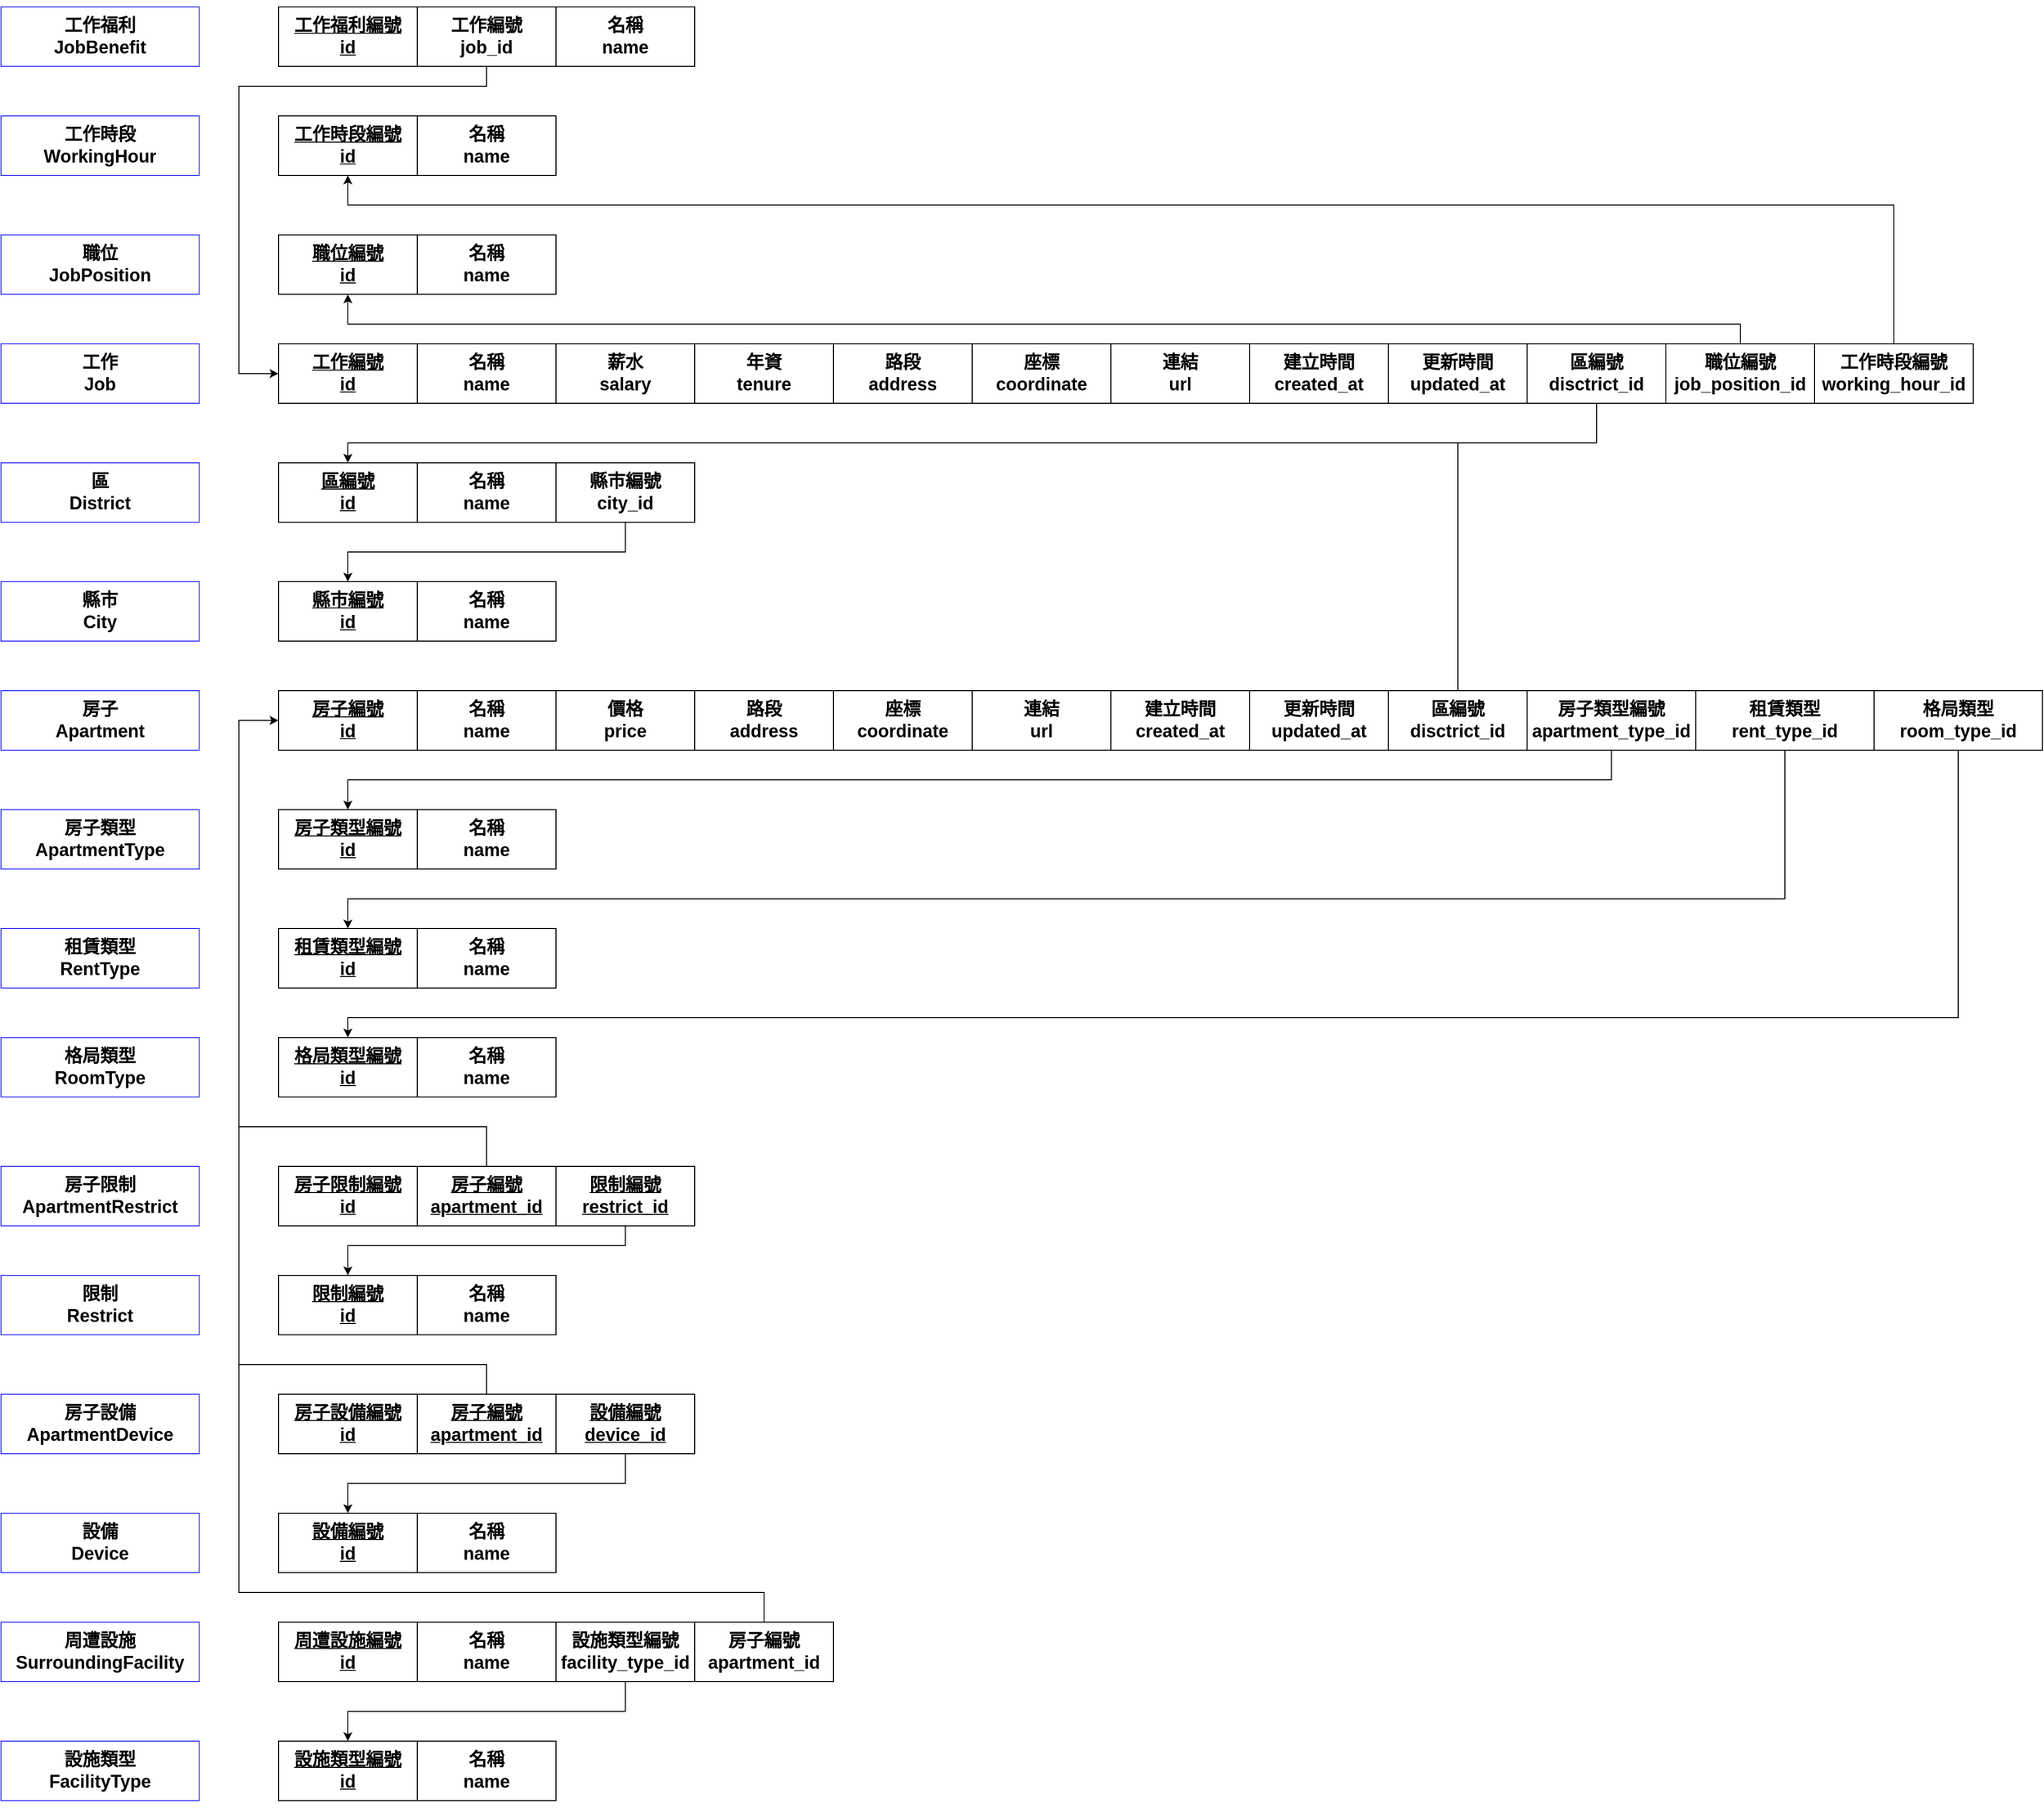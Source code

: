 <mxfile version="20.5.3" type="device"><diagram id="pu8mlpcjRmc3bfLY8abP" name="Page-1"><mxGraphModel dx="1038" dy="539" grid="1" gridSize="10" guides="1" tooltips="1" connect="1" arrows="1" fold="1" page="1" pageScale="1" pageWidth="850" pageHeight="1100" math="0" shadow="0"><root><mxCell id="0"/><mxCell id="1" parent="0"/><mxCell id="a53M0leNif4KImr6T4b5-1" value="&lt;h2&gt;工作&lt;br&gt;Job&lt;/h2&gt;" style="rounded=0;whiteSpace=wrap;html=1;strokeColor=#3333FF;" vertex="1" parent="1"><mxGeometry x="40" y="380" width="200" height="60" as="geometry"/></mxCell><mxCell id="a53M0leNif4KImr6T4b5-2" value="&lt;h2&gt;工作時段&lt;br&gt;WorkingHour&lt;/h2&gt;" style="rounded=0;whiteSpace=wrap;html=1;strokeColor=#3333FF;" vertex="1" parent="1"><mxGeometry x="40" y="150" width="200" height="60" as="geometry"/></mxCell><mxCell id="a53M0leNif4KImr6T4b5-3" value="&lt;h2&gt;職位&lt;br&gt;JobPosition&lt;/h2&gt;" style="rounded=0;whiteSpace=wrap;html=1;strokeColor=#3333FF;" vertex="1" parent="1"><mxGeometry x="40" y="270" width="200" height="60" as="geometry"/></mxCell><mxCell id="a53M0leNif4KImr6T4b5-4" value="&lt;h2&gt;區&lt;br&gt;District&lt;/h2&gt;" style="rounded=0;whiteSpace=wrap;html=1;strokeColor=#3333FF;" vertex="1" parent="1"><mxGeometry x="40" y="500" width="200" height="60" as="geometry"/></mxCell><mxCell id="a53M0leNif4KImr6T4b5-5" value="&lt;h2&gt;縣市&lt;br&gt;City&lt;/h2&gt;" style="rounded=0;whiteSpace=wrap;html=1;strokeColor=#3333FF;" vertex="1" parent="1"><mxGeometry x="40" y="620" width="200" height="60" as="geometry"/></mxCell><mxCell id="a53M0leNif4KImr6T4b5-6" value="&lt;h2&gt;工作福利&lt;br&gt;JobBenefit&lt;/h2&gt;" style="rounded=0;whiteSpace=wrap;html=1;strokeColor=#3333FF;" vertex="1" parent="1"><mxGeometry x="40" y="40" width="200" height="60" as="geometry"/></mxCell><mxCell id="a53M0leNif4KImr6T4b5-7" value="&lt;h2&gt;房子&lt;br&gt;Apartment&lt;/h2&gt;" style="rounded=0;whiteSpace=wrap;html=1;strokeColor=#3333FF;" vertex="1" parent="1"><mxGeometry x="40" y="730" width="200" height="60" as="geometry"/></mxCell><mxCell id="a53M0leNif4KImr6T4b5-8" value="&lt;h2&gt;設備&lt;br&gt;Device&lt;/h2&gt;" style="rounded=0;whiteSpace=wrap;html=1;strokeColor=#3333FF;" vertex="1" parent="1"><mxGeometry x="40" y="1560" width="200" height="60" as="geometry"/></mxCell><mxCell id="a53M0leNif4KImr6T4b5-9" value="&lt;h2&gt;房子類型&lt;br&gt;ApartmentType&lt;/h2&gt;" style="rounded=0;whiteSpace=wrap;html=1;strokeColor=#3333FF;" vertex="1" parent="1"><mxGeometry x="40" y="850" width="200" height="60" as="geometry"/></mxCell><mxCell id="a53M0leNif4KImr6T4b5-10" value="&lt;h2&gt;租賃類型&lt;br&gt;RentType&lt;/h2&gt;" style="rounded=0;whiteSpace=wrap;html=1;strokeColor=#3333FF;" vertex="1" parent="1"><mxGeometry x="40" y="970" width="200" height="60" as="geometry"/></mxCell><mxCell id="a53M0leNif4KImr6T4b5-11" value="&lt;h2&gt;限制&lt;br&gt;Restrict&lt;/h2&gt;" style="rounded=0;whiteSpace=wrap;html=1;strokeColor=#3333FF;" vertex="1" parent="1"><mxGeometry x="40" y="1320" width="200" height="60" as="geometry"/></mxCell><mxCell id="a53M0leNif4KImr6T4b5-12" value="&lt;h2&gt;格局類型&lt;br&gt;RoomType&lt;/h2&gt;" style="rounded=0;whiteSpace=wrap;html=1;strokeColor=#3333FF;" vertex="1" parent="1"><mxGeometry x="40" y="1080" width="200" height="60" as="geometry"/></mxCell><mxCell id="a53M0leNif4KImr6T4b5-13" value="&lt;h2&gt;周遭設施SurroundingFacility&lt;/h2&gt;" style="rounded=0;whiteSpace=wrap;html=1;strokeColor=#3333FF;" vertex="1" parent="1"><mxGeometry x="40" y="1670" width="200" height="60" as="geometry"/></mxCell><mxCell id="a53M0leNif4KImr6T4b5-14" value="&lt;h2&gt;設施類型&lt;br&gt;FacilityType&lt;/h2&gt;" style="rounded=0;whiteSpace=wrap;html=1;strokeColor=#3333FF;" vertex="1" parent="1"><mxGeometry x="40" y="1790" width="200" height="60" as="geometry"/></mxCell><mxCell id="a53M0leNif4KImr6T4b5-15" value="&lt;h2&gt;&lt;u&gt;工作編號&lt;br&gt;id&lt;/u&gt;&lt;/h2&gt;" style="rounded=0;whiteSpace=wrap;html=1;" vertex="1" parent="1"><mxGeometry x="320" y="380" width="140" height="60" as="geometry"/></mxCell><mxCell id="a53M0leNif4KImr6T4b5-16" value="&lt;h2&gt;名稱&lt;br&gt;name&lt;/h2&gt;" style="rounded=0;whiteSpace=wrap;html=1;" vertex="1" parent="1"><mxGeometry x="460" y="380" width="140" height="60" as="geometry"/></mxCell><mxCell id="a53M0leNif4KImr6T4b5-17" value="&lt;h2&gt;&lt;u&gt;房子編號&lt;br&gt;id&lt;/u&gt;&lt;/h2&gt;" style="rounded=0;whiteSpace=wrap;html=1;" vertex="1" parent="1"><mxGeometry x="320" y="730" width="140" height="60" as="geometry"/></mxCell><mxCell id="a53M0leNif4KImr6T4b5-18" value="&lt;h2&gt;名稱&lt;br&gt;name&lt;/h2&gt;" style="rounded=0;whiteSpace=wrap;html=1;" vertex="1" parent="1"><mxGeometry x="460" y="730" width="140" height="60" as="geometry"/></mxCell><mxCell id="a53M0leNif4KImr6T4b5-21" value="&lt;h2&gt;價格&lt;br&gt;price&lt;/h2&gt;" style="rounded=0;whiteSpace=wrap;html=1;" vertex="1" parent="1"><mxGeometry x="600" y="730" width="140" height="60" as="geometry"/></mxCell><mxCell id="a53M0leNif4KImr6T4b5-22" value="&lt;h2&gt;路段&lt;br&gt;address&lt;/h2&gt;" style="rounded=0;whiteSpace=wrap;html=1;" vertex="1" parent="1"><mxGeometry x="740" y="730" width="140" height="60" as="geometry"/></mxCell><mxCell id="a53M0leNif4KImr6T4b5-23" value="&lt;h2&gt;座標&lt;br&gt;coordinate&lt;/h2&gt;" style="rounded=0;whiteSpace=wrap;html=1;" vertex="1" parent="1"><mxGeometry x="880" y="730" width="140" height="60" as="geometry"/></mxCell><mxCell id="a53M0leNif4KImr6T4b5-24" value="&lt;h2&gt;連結&lt;br&gt;url&lt;/h2&gt;" style="rounded=0;whiteSpace=wrap;html=1;" vertex="1" parent="1"><mxGeometry x="1020" y="730" width="140" height="60" as="geometry"/></mxCell><mxCell id="a53M0leNif4KImr6T4b5-25" value="&lt;h2&gt;建立時間&lt;br&gt;created_at&lt;/h2&gt;" style="rounded=0;whiteSpace=wrap;html=1;" vertex="1" parent="1"><mxGeometry x="1160" y="730" width="140" height="60" as="geometry"/></mxCell><mxCell id="a53M0leNif4KImr6T4b5-26" value="&lt;h2&gt;更新時間&lt;br&gt;updated_at&lt;/h2&gt;" style="rounded=0;whiteSpace=wrap;html=1;" vertex="1" parent="1"><mxGeometry x="1300" y="730" width="140" height="60" as="geometry"/></mxCell><mxCell id="a53M0leNif4KImr6T4b5-75" style="edgeStyle=orthogonalEdgeStyle;rounded=0;orthogonalLoop=1;jettySize=auto;html=1;endArrow=none;endFill=0;" edge="1" parent="1" source="a53M0leNif4KImr6T4b5-27"><mxGeometry relative="1" as="geometry"><mxPoint x="1510" y="480" as="targetPoint"/></mxGeometry></mxCell><mxCell id="a53M0leNif4KImr6T4b5-27" value="&lt;h2&gt;區編號&lt;br&gt;disctrict_id&lt;/h2&gt;" style="rounded=0;whiteSpace=wrap;html=1;" vertex="1" parent="1"><mxGeometry x="1440" y="730" width="140" height="60" as="geometry"/></mxCell><mxCell id="a53M0leNif4KImr6T4b5-77" style="edgeStyle=orthogonalEdgeStyle;rounded=0;orthogonalLoop=1;jettySize=auto;html=1;entryX=0.5;entryY=0;entryDx=0;entryDy=0;endArrow=classic;endFill=1;exitX=0.5;exitY=1;exitDx=0;exitDy=0;" edge="1" parent="1" source="a53M0leNif4KImr6T4b5-28" target="a53M0leNif4KImr6T4b5-35"><mxGeometry relative="1" as="geometry"><Array as="points"><mxPoint x="1840" y="940"/><mxPoint x="390" y="940"/></Array></mxGeometry></mxCell><mxCell id="a53M0leNif4KImr6T4b5-28" value="&lt;h2&gt;租賃類型&lt;br&gt;rent_type_id&lt;/h2&gt;" style="rounded=0;whiteSpace=wrap;html=1;" vertex="1" parent="1"><mxGeometry x="1750" y="730" width="180" height="60" as="geometry"/></mxCell><mxCell id="a53M0leNif4KImr6T4b5-76" style="edgeStyle=orthogonalEdgeStyle;rounded=0;orthogonalLoop=1;jettySize=auto;html=1;entryX=0.5;entryY=0;entryDx=0;entryDy=0;endArrow=classic;endFill=1;exitX=0.5;exitY=1;exitDx=0;exitDy=0;" edge="1" parent="1" source="a53M0leNif4KImr6T4b5-29" target="a53M0leNif4KImr6T4b5-33"><mxGeometry relative="1" as="geometry"><Array as="points"><mxPoint x="1665" y="820"/><mxPoint x="390" y="820"/></Array></mxGeometry></mxCell><mxCell id="a53M0leNif4KImr6T4b5-29" value="&lt;h2&gt;房子類型編號&lt;br&gt;apartment_type_id&lt;/h2&gt;" style="rounded=0;whiteSpace=wrap;html=1;" vertex="1" parent="1"><mxGeometry x="1580" y="730" width="170" height="60" as="geometry"/></mxCell><mxCell id="a53M0leNif4KImr6T4b5-78" style="edgeStyle=orthogonalEdgeStyle;rounded=0;orthogonalLoop=1;jettySize=auto;html=1;entryX=0.5;entryY=0;entryDx=0;entryDy=0;endArrow=classic;endFill=1;exitX=0.5;exitY=1;exitDx=0;exitDy=0;" edge="1" parent="1" source="a53M0leNif4KImr6T4b5-30" target="a53M0leNif4KImr6T4b5-37"><mxGeometry relative="1" as="geometry"><Array as="points"><mxPoint x="2015" y="1060"/><mxPoint x="390" y="1060"/></Array></mxGeometry></mxCell><mxCell id="a53M0leNif4KImr6T4b5-30" value="&lt;h2&gt;格局類型&lt;br&gt;room_type_id&lt;/h2&gt;" style="rounded=0;whiteSpace=wrap;html=1;" vertex="1" parent="1"><mxGeometry x="1930" y="730" width="170" height="60" as="geometry"/></mxCell><mxCell id="a53M0leNif4KImr6T4b5-33" value="&lt;h2&gt;&lt;u&gt;房子類型編號&lt;br&gt;id&lt;/u&gt;&lt;/h2&gt;" style="rounded=0;whiteSpace=wrap;html=1;" vertex="1" parent="1"><mxGeometry x="320" y="850" width="140" height="60" as="geometry"/></mxCell><mxCell id="a53M0leNif4KImr6T4b5-34" value="&lt;h2&gt;名稱&lt;br&gt;name&lt;/h2&gt;" style="rounded=0;whiteSpace=wrap;html=1;" vertex="1" parent="1"><mxGeometry x="460" y="850" width="140" height="60" as="geometry"/></mxCell><mxCell id="a53M0leNif4KImr6T4b5-35" value="&lt;h2&gt;&lt;u&gt;租賃類型編號&lt;br&gt;id&lt;/u&gt;&lt;/h2&gt;" style="rounded=0;whiteSpace=wrap;html=1;" vertex="1" parent="1"><mxGeometry x="320" y="970" width="140" height="60" as="geometry"/></mxCell><mxCell id="a53M0leNif4KImr6T4b5-36" value="&lt;h2&gt;名稱&lt;br&gt;name&lt;/h2&gt;" style="rounded=0;whiteSpace=wrap;html=1;" vertex="1" parent="1"><mxGeometry x="460" y="970" width="140" height="60" as="geometry"/></mxCell><mxCell id="a53M0leNif4KImr6T4b5-37" value="&lt;h2&gt;&lt;u&gt;格局類型編號&lt;br&gt;id&lt;/u&gt;&lt;/h2&gt;" style="rounded=0;whiteSpace=wrap;html=1;" vertex="1" parent="1"><mxGeometry x="320" y="1080" width="140" height="60" as="geometry"/></mxCell><mxCell id="a53M0leNif4KImr6T4b5-38" value="&lt;h2&gt;名稱&lt;br&gt;name&lt;/h2&gt;" style="rounded=0;whiteSpace=wrap;html=1;" vertex="1" parent="1"><mxGeometry x="460" y="1080" width="140" height="60" as="geometry"/></mxCell><mxCell id="a53M0leNif4KImr6T4b5-39" value="&lt;h2&gt;&lt;u&gt;限制編號&lt;br&gt;id&lt;/u&gt;&lt;/h2&gt;" style="rounded=0;whiteSpace=wrap;html=1;" vertex="1" parent="1"><mxGeometry x="320" y="1320" width="140" height="60" as="geometry"/></mxCell><mxCell id="a53M0leNif4KImr6T4b5-40" value="&lt;h2&gt;名稱&lt;br&gt;name&lt;/h2&gt;" style="rounded=0;whiteSpace=wrap;html=1;" vertex="1" parent="1"><mxGeometry x="460" y="1320" width="140" height="60" as="geometry"/></mxCell><mxCell id="a53M0leNif4KImr6T4b5-42" value="&lt;h2&gt;名稱&lt;br&gt;name&lt;/h2&gt;" style="rounded=0;whiteSpace=wrap;html=1;" vertex="1" parent="1"><mxGeometry x="460" y="1560" width="140" height="60" as="geometry"/></mxCell><mxCell id="a53M0leNif4KImr6T4b5-43" value="&lt;h2&gt;&lt;u&gt;周遭設施編號&lt;br&gt;id&lt;/u&gt;&lt;/h2&gt;" style="rounded=0;whiteSpace=wrap;html=1;" vertex="1" parent="1"><mxGeometry x="320" y="1670" width="140" height="60" as="geometry"/></mxCell><mxCell id="a53M0leNif4KImr6T4b5-44" value="&lt;h2&gt;名稱&lt;br&gt;name&lt;/h2&gt;" style="rounded=0;whiteSpace=wrap;html=1;" vertex="1" parent="1"><mxGeometry x="460" y="1670" width="140" height="60" as="geometry"/></mxCell><mxCell id="a53M0leNif4KImr6T4b5-45" value="&lt;h2&gt;&lt;u&gt;設施類型編號&lt;br&gt;id&lt;/u&gt;&lt;/h2&gt;" style="rounded=0;whiteSpace=wrap;html=1;" vertex="1" parent="1"><mxGeometry x="320" y="1790" width="140" height="60" as="geometry"/></mxCell><mxCell id="a53M0leNif4KImr6T4b5-46" value="&lt;h2&gt;名稱&lt;br&gt;name&lt;/h2&gt;" style="rounded=0;whiteSpace=wrap;html=1;" vertex="1" parent="1"><mxGeometry x="460" y="1790" width="140" height="60" as="geometry"/></mxCell><mxCell id="a53M0leNif4KImr6T4b5-91" style="edgeStyle=orthogonalEdgeStyle;rounded=0;orthogonalLoop=1;jettySize=auto;html=1;endArrow=classic;endFill=1;" edge="1" parent="1" source="a53M0leNif4KImr6T4b5-47" target="a53M0leNif4KImr6T4b5-45"><mxGeometry relative="1" as="geometry"><Array as="points"><mxPoint x="670" y="1760"/><mxPoint x="390" y="1760"/></Array></mxGeometry></mxCell><mxCell id="a53M0leNif4KImr6T4b5-47" value="&lt;h2&gt;設施類型編號&lt;br&gt;facility_type_id&lt;/h2&gt;" style="rounded=0;whiteSpace=wrap;html=1;" vertex="1" parent="1"><mxGeometry x="600" y="1670" width="140" height="60" as="geometry"/></mxCell><mxCell id="a53M0leNif4KImr6T4b5-98" style="edgeStyle=orthogonalEdgeStyle;rounded=0;orthogonalLoop=1;jettySize=auto;html=1;endArrow=none;endFill=0;" edge="1" parent="1" source="a53M0leNif4KImr6T4b5-48"><mxGeometry relative="1" as="geometry"><mxPoint x="280" y="1410" as="targetPoint"/><Array as="points"><mxPoint x="810" y="1640"/><mxPoint x="280" y="1640"/></Array></mxGeometry></mxCell><mxCell id="a53M0leNif4KImr6T4b5-48" value="&lt;h2&gt;房子編號&lt;br&gt;apartment_id&lt;/h2&gt;" style="rounded=0;whiteSpace=wrap;html=1;" vertex="1" parent="1"><mxGeometry x="740" y="1670" width="140" height="60" as="geometry"/></mxCell><mxCell id="a53M0leNif4KImr6T4b5-49" value="&lt;h2&gt;&lt;u&gt;縣市編號&lt;br&gt;id&lt;/u&gt;&lt;/h2&gt;" style="rounded=0;whiteSpace=wrap;html=1;" vertex="1" parent="1"><mxGeometry x="320" y="620" width="140" height="60" as="geometry"/></mxCell><mxCell id="a53M0leNif4KImr6T4b5-50" value="&lt;h2&gt;名稱&lt;br&gt;name&lt;/h2&gt;" style="rounded=0;whiteSpace=wrap;html=1;" vertex="1" parent="1"><mxGeometry x="460" y="620" width="140" height="60" as="geometry"/></mxCell><mxCell id="a53M0leNif4KImr6T4b5-51" value="&lt;h2&gt;&lt;u&gt;區編號&lt;br&gt;id&lt;/u&gt;&lt;/h2&gt;" style="rounded=0;whiteSpace=wrap;html=1;" vertex="1" parent="1"><mxGeometry x="320" y="500" width="140" height="60" as="geometry"/></mxCell><mxCell id="a53M0leNif4KImr6T4b5-52" value="&lt;h2&gt;名稱&lt;br&gt;name&lt;/h2&gt;" style="rounded=0;whiteSpace=wrap;html=1;" vertex="1" parent="1"><mxGeometry x="460" y="500" width="140" height="60" as="geometry"/></mxCell><mxCell id="a53M0leNif4KImr6T4b5-74" style="edgeStyle=orthogonalEdgeStyle;rounded=0;orthogonalLoop=1;jettySize=auto;html=1;" edge="1" parent="1" source="a53M0leNif4KImr6T4b5-53" target="a53M0leNif4KImr6T4b5-49"><mxGeometry relative="1" as="geometry"><Array as="points"><mxPoint x="670" y="590"/><mxPoint x="390" y="590"/></Array></mxGeometry></mxCell><mxCell id="a53M0leNif4KImr6T4b5-53" value="&lt;h2&gt;縣市編號&lt;br&gt;city_id&lt;/h2&gt;" style="rounded=0;whiteSpace=wrap;html=1;" vertex="1" parent="1"><mxGeometry x="600" y="500" width="140" height="60" as="geometry"/></mxCell><mxCell id="a53M0leNif4KImr6T4b5-54" value="&lt;h2&gt;薪水&lt;br&gt;salary&lt;/h2&gt;" style="rounded=0;whiteSpace=wrap;html=1;" vertex="1" parent="1"><mxGeometry x="600" y="380" width="140" height="60" as="geometry"/></mxCell><mxCell id="a53M0leNif4KImr6T4b5-73" style="edgeStyle=orthogonalEdgeStyle;rounded=0;orthogonalLoop=1;jettySize=auto;html=1;" edge="1" parent="1" source="a53M0leNif4KImr6T4b5-60" target="a53M0leNif4KImr6T4b5-51"><mxGeometry relative="1" as="geometry"><Array as="points"><mxPoint x="1650" y="480"/><mxPoint x="390" y="480"/></Array></mxGeometry></mxCell><mxCell id="a53M0leNif4KImr6T4b5-60" value="&lt;h2&gt;區編號&lt;br&gt;disctrict_id&lt;/h2&gt;" style="rounded=0;whiteSpace=wrap;html=1;" vertex="1" parent="1"><mxGeometry x="1580" y="380" width="140" height="60" as="geometry"/></mxCell><mxCell id="a53M0leNif4KImr6T4b5-70" style="edgeStyle=orthogonalEdgeStyle;rounded=0;orthogonalLoop=1;jettySize=auto;html=1;exitX=0.5;exitY=0;exitDx=0;exitDy=0;" edge="1" parent="1" source="a53M0leNif4KImr6T4b5-61" target="a53M0leNif4KImr6T4b5-65"><mxGeometry relative="1" as="geometry"><mxPoint x="1650" y="180" as="targetPoint"/><Array as="points"><mxPoint x="1950" y="240"/><mxPoint x="390" y="240"/></Array></mxGeometry></mxCell><mxCell id="a53M0leNif4KImr6T4b5-61" value="&lt;h2&gt;工作時段編號&lt;br&gt;working_hour_id&lt;/h2&gt;" style="rounded=0;whiteSpace=wrap;html=1;" vertex="1" parent="1"><mxGeometry x="1870" y="380" width="160" height="60" as="geometry"/></mxCell><mxCell id="a53M0leNif4KImr6T4b5-71" style="edgeStyle=orthogonalEdgeStyle;rounded=0;orthogonalLoop=1;jettySize=auto;html=1;entryX=0.5;entryY=1;entryDx=0;entryDy=0;exitX=0.5;exitY=0;exitDx=0;exitDy=0;" edge="1" parent="1" source="a53M0leNif4KImr6T4b5-62" target="a53M0leNif4KImr6T4b5-63"><mxGeometry relative="1" as="geometry"><Array as="points"><mxPoint x="1795" y="360"/><mxPoint x="390" y="360"/></Array></mxGeometry></mxCell><mxCell id="a53M0leNif4KImr6T4b5-62" value="&lt;h2&gt;職位編號&lt;br&gt;job_position_id&lt;/h2&gt;" style="rounded=0;whiteSpace=wrap;html=1;" vertex="1" parent="1"><mxGeometry x="1720" y="380" width="150" height="60" as="geometry"/></mxCell><mxCell id="a53M0leNif4KImr6T4b5-63" value="&lt;h2&gt;&lt;u&gt;職位編號&lt;br&gt;id&lt;/u&gt;&lt;/h2&gt;" style="rounded=0;whiteSpace=wrap;html=1;" vertex="1" parent="1"><mxGeometry x="320" y="270" width="140" height="60" as="geometry"/></mxCell><mxCell id="a53M0leNif4KImr6T4b5-64" value="&lt;h2&gt;名稱&lt;br&gt;name&lt;/h2&gt;" style="rounded=0;whiteSpace=wrap;html=1;" vertex="1" parent="1"><mxGeometry x="460" y="270" width="140" height="60" as="geometry"/></mxCell><mxCell id="a53M0leNif4KImr6T4b5-65" value="&lt;h2&gt;&lt;u&gt;工作時段編號&lt;br&gt;id&lt;/u&gt;&lt;/h2&gt;" style="rounded=0;whiteSpace=wrap;html=1;" vertex="1" parent="1"><mxGeometry x="320" y="150" width="140" height="60" as="geometry"/></mxCell><mxCell id="a53M0leNif4KImr6T4b5-66" value="&lt;h2&gt;名稱&lt;br&gt;name&lt;/h2&gt;" style="rounded=0;whiteSpace=wrap;html=1;" vertex="1" parent="1"><mxGeometry x="460" y="150" width="140" height="60" as="geometry"/></mxCell><mxCell id="a53M0leNif4KImr6T4b5-72" style="edgeStyle=orthogonalEdgeStyle;rounded=0;orthogonalLoop=1;jettySize=auto;html=1;entryX=0;entryY=0.5;entryDx=0;entryDy=0;exitX=0.5;exitY=1;exitDx=0;exitDy=0;" edge="1" parent="1" source="a53M0leNif4KImr6T4b5-69" target="a53M0leNif4KImr6T4b5-15"><mxGeometry relative="1" as="geometry"><Array as="points"><mxPoint x="530" y="120"/><mxPoint x="280" y="120"/><mxPoint x="280" y="410"/></Array></mxGeometry></mxCell><mxCell id="a53M0leNif4KImr6T4b5-67" value="&lt;h2&gt;&lt;u&gt;工作福利編號&lt;br&gt;id&lt;/u&gt;&lt;/h2&gt;" style="rounded=0;whiteSpace=wrap;html=1;" vertex="1" parent="1"><mxGeometry x="320" y="40" width="140" height="60" as="geometry"/></mxCell><mxCell id="a53M0leNif4KImr6T4b5-68" value="&lt;h2&gt;名稱&lt;br&gt;name&lt;/h2&gt;" style="rounded=0;whiteSpace=wrap;html=1;" vertex="1" parent="1"><mxGeometry x="600" y="40" width="140" height="60" as="geometry"/></mxCell><mxCell id="a53M0leNif4KImr6T4b5-69" value="&lt;h2&gt;工作編號&lt;br&gt;job_id&lt;/h2&gt;" style="rounded=0;whiteSpace=wrap;html=1;" vertex="1" parent="1"><mxGeometry x="460" y="40" width="140" height="60" as="geometry"/></mxCell><mxCell id="a53M0leNif4KImr6T4b5-79" value="&lt;h2&gt;房子限制&lt;br&gt;ApartmentRestrict&lt;/h2&gt;" style="rounded=0;whiteSpace=wrap;html=1;strokeColor=#3333FF;" vertex="1" parent="1"><mxGeometry x="40" y="1210" width="200" height="60" as="geometry"/></mxCell><mxCell id="a53M0leNif4KImr6T4b5-80" value="&lt;h2&gt;&lt;u&gt;房子限制編號&lt;br&gt;id&lt;/u&gt;&lt;/h2&gt;" style="rounded=0;whiteSpace=wrap;html=1;" vertex="1" parent="1"><mxGeometry x="320" y="1210" width="140" height="60" as="geometry"/></mxCell><mxCell id="a53M0leNif4KImr6T4b5-84" style="edgeStyle=orthogonalEdgeStyle;rounded=0;orthogonalLoop=1;jettySize=auto;html=1;endArrow=classic;endFill=1;" edge="1" parent="1" source="a53M0leNif4KImr6T4b5-82" target="a53M0leNif4KImr6T4b5-39"><mxGeometry relative="1" as="geometry"><Array as="points"><mxPoint x="670" y="1290"/><mxPoint x="390" y="1290"/></Array></mxGeometry></mxCell><mxCell id="a53M0leNif4KImr6T4b5-82" value="&lt;h2&gt;&lt;u&gt;限制編號&lt;br&gt;restrict_id&lt;/u&gt;&lt;/h2&gt;" style="rounded=0;whiteSpace=wrap;html=1;" vertex="1" parent="1"><mxGeometry x="600" y="1210" width="140" height="60" as="geometry"/></mxCell><mxCell id="a53M0leNif4KImr6T4b5-97" style="edgeStyle=orthogonalEdgeStyle;rounded=0;orthogonalLoop=1;jettySize=auto;html=1;endArrow=none;endFill=0;" edge="1" parent="1" source="a53M0leNif4KImr6T4b5-83"><mxGeometry relative="1" as="geometry"><mxPoint x="280" y="1170" as="targetPoint"/><Array as="points"><mxPoint x="530" y="1170"/></Array></mxGeometry></mxCell><mxCell id="a53M0leNif4KImr6T4b5-83" value="&lt;h2&gt;&lt;u&gt;房子編號&lt;br&gt;apartment_id&lt;/u&gt;&lt;/h2&gt;" style="rounded=0;whiteSpace=wrap;html=1;" vertex="1" parent="1"><mxGeometry x="460" y="1210" width="140" height="60" as="geometry"/></mxCell><mxCell id="a53M0leNif4KImr6T4b5-86" value="&lt;h2&gt;&lt;u&gt;設備編號&lt;br&gt;id&lt;/u&gt;&lt;/h2&gt;" style="rounded=0;whiteSpace=wrap;html=1;" vertex="1" parent="1"><mxGeometry x="320" y="1560" width="140" height="60" as="geometry"/></mxCell><mxCell id="a53M0leNif4KImr6T4b5-87" value="&lt;h2&gt;房子設備&lt;br&gt;ApartmentDevice&lt;/h2&gt;" style="rounded=0;whiteSpace=wrap;html=1;strokeColor=#3333FF;" vertex="1" parent="1"><mxGeometry x="40" y="1440" width="200" height="60" as="geometry"/></mxCell><mxCell id="a53M0leNif4KImr6T4b5-95" style="edgeStyle=orthogonalEdgeStyle;rounded=0;orthogonalLoop=1;jettySize=auto;html=1;endArrow=classic;endFill=1;" edge="1" parent="1" source="a53M0leNif4KImr6T4b5-88" target="a53M0leNif4KImr6T4b5-86"><mxGeometry relative="1" as="geometry"><Array as="points"><mxPoint x="670" y="1530"/><mxPoint x="390" y="1530"/></Array></mxGeometry></mxCell><mxCell id="a53M0leNif4KImr6T4b5-88" value="&lt;h2&gt;&lt;u&gt;設備編號&lt;br&gt;device_id&lt;/u&gt;&lt;/h2&gt;" style="rounded=0;whiteSpace=wrap;html=1;" vertex="1" parent="1"><mxGeometry x="600" y="1440" width="140" height="60" as="geometry"/></mxCell><mxCell id="a53M0leNif4KImr6T4b5-89" value="&lt;h2&gt;&lt;u&gt;房子設備編號&lt;br&gt;id&lt;/u&gt;&lt;/h2&gt;" style="rounded=0;whiteSpace=wrap;html=1;" vertex="1" parent="1"><mxGeometry x="320" y="1440" width="140" height="60" as="geometry"/></mxCell><mxCell id="a53M0leNif4KImr6T4b5-96" style="edgeStyle=orthogonalEdgeStyle;rounded=0;orthogonalLoop=1;jettySize=auto;html=1;entryX=0;entryY=0.5;entryDx=0;entryDy=0;endArrow=classic;endFill=1;" edge="1" parent="1" source="a53M0leNif4KImr6T4b5-90" target="a53M0leNif4KImr6T4b5-17"><mxGeometry relative="1" as="geometry"><Array as="points"><mxPoint x="530" y="1410"/><mxPoint x="280" y="1410"/><mxPoint x="280" y="760"/></Array></mxGeometry></mxCell><mxCell id="a53M0leNif4KImr6T4b5-90" value="&lt;h2&gt;&lt;u&gt;房子編號&lt;br&gt;apartment_id&lt;/u&gt;&lt;/h2&gt;" style="rounded=0;whiteSpace=wrap;html=1;" vertex="1" parent="1"><mxGeometry x="460" y="1440" width="140" height="60" as="geometry"/></mxCell><mxCell id="a53M0leNif4KImr6T4b5-99" value="&lt;h2&gt;年資&lt;br&gt;tenure&lt;/h2&gt;" style="rounded=0;whiteSpace=wrap;html=1;" vertex="1" parent="1"><mxGeometry x="740" y="380" width="140" height="60" as="geometry"/></mxCell><mxCell id="a53M0leNif4KImr6T4b5-105" value="&lt;h2&gt;路段&lt;br&gt;address&lt;/h2&gt;" style="rounded=0;whiteSpace=wrap;html=1;" vertex="1" parent="1"><mxGeometry x="880" y="380" width="140" height="60" as="geometry"/></mxCell><mxCell id="a53M0leNif4KImr6T4b5-106" value="&lt;h2&gt;座標&lt;br&gt;coordinate&lt;/h2&gt;" style="rounded=0;whiteSpace=wrap;html=1;" vertex="1" parent="1"><mxGeometry x="1020" y="380" width="140" height="60" as="geometry"/></mxCell><mxCell id="a53M0leNif4KImr6T4b5-107" value="&lt;h2&gt;連結&lt;br&gt;url&lt;/h2&gt;" style="rounded=0;whiteSpace=wrap;html=1;" vertex="1" parent="1"><mxGeometry x="1160" y="380" width="140" height="60" as="geometry"/></mxCell><mxCell id="a53M0leNif4KImr6T4b5-108" value="&lt;h2&gt;建立時間&lt;br&gt;created_at&lt;/h2&gt;" style="rounded=0;whiteSpace=wrap;html=1;" vertex="1" parent="1"><mxGeometry x="1300" y="380" width="140" height="60" as="geometry"/></mxCell><mxCell id="a53M0leNif4KImr6T4b5-109" value="&lt;h2&gt;更新時間&lt;br&gt;updated_at&lt;/h2&gt;" style="rounded=0;whiteSpace=wrap;html=1;" vertex="1" parent="1"><mxGeometry x="1440" y="380" width="140" height="60" as="geometry"/></mxCell></root></mxGraphModel></diagram></mxfile>